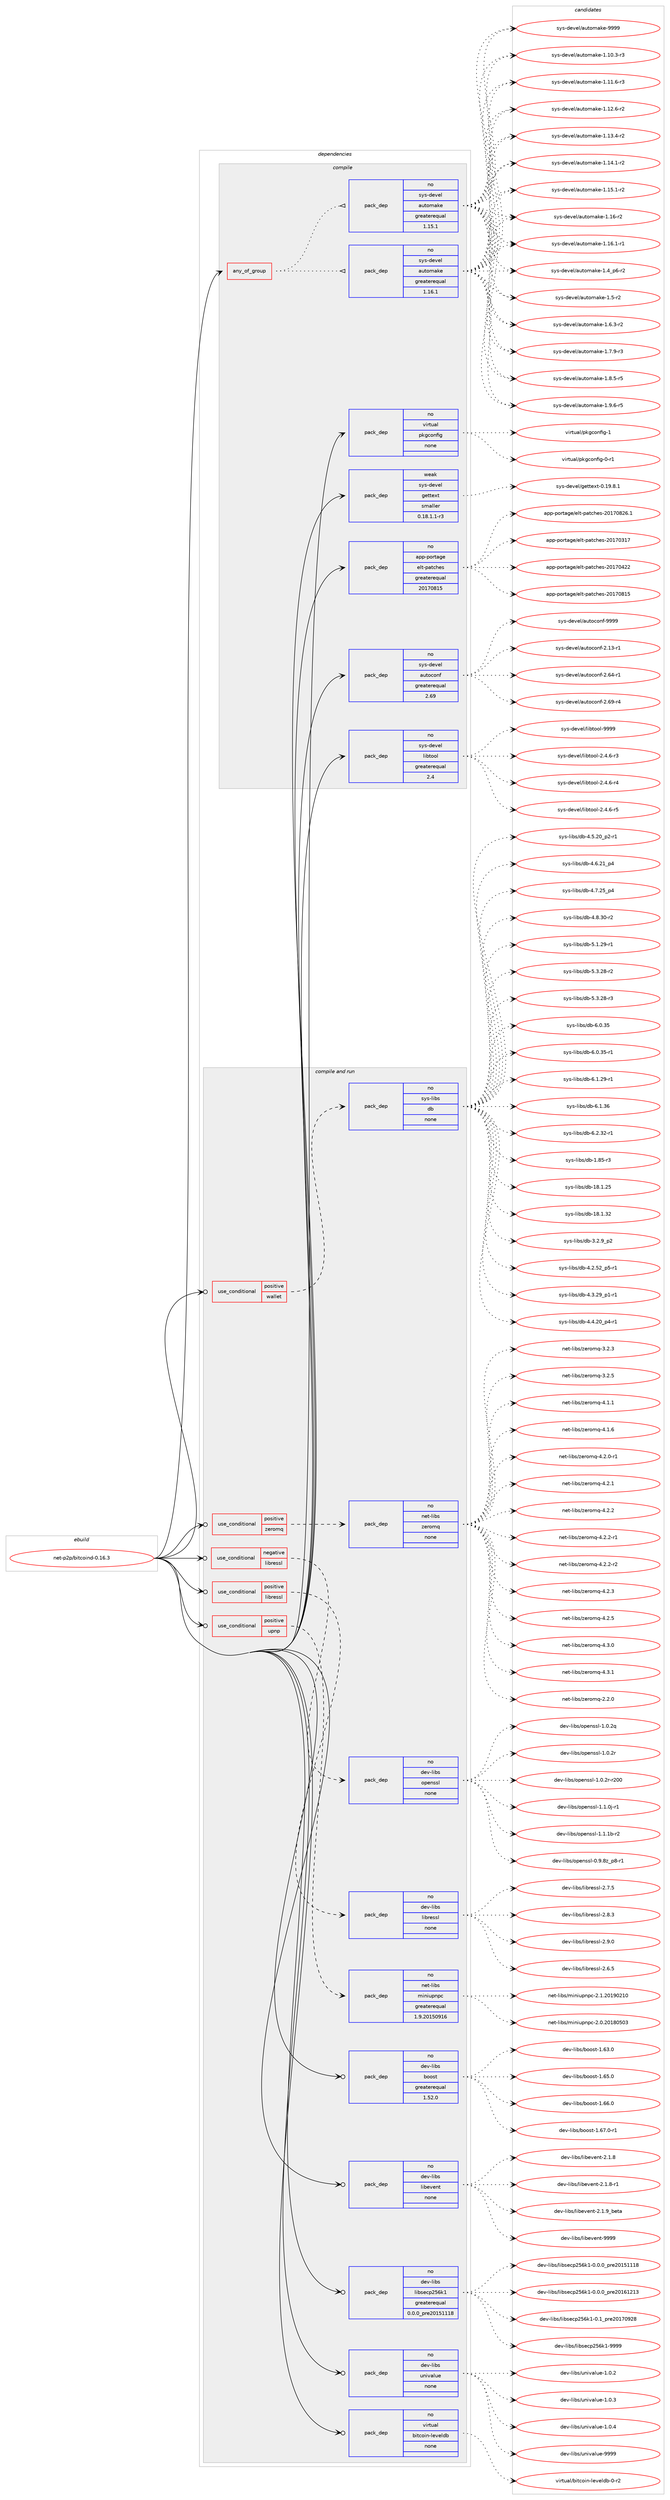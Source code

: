 digraph prolog {

# *************
# Graph options
# *************

newrank=true;
concentrate=true;
compound=true;
graph [rankdir=LR,fontname=Helvetica,fontsize=10,ranksep=1.5];#, ranksep=2.5, nodesep=0.2];
edge  [arrowhead=vee];
node  [fontname=Helvetica,fontsize=10];

# **********
# The ebuild
# **********

subgraph cluster_leftcol {
color=gray;
rank=same;
label=<<i>ebuild</i>>;
id [label="net-p2p/bitcoind-0.16.3", color=red, width=4, href="../net-p2p/bitcoind-0.16.3.svg"];
}

# ****************
# The dependencies
# ****************

subgraph cluster_midcol {
color=gray;
label=<<i>dependencies</i>>;
subgraph cluster_compile {
fillcolor="#eeeeee";
style=filled;
label=<<i>compile</i>>;
subgraph any26538 {
dependency1675123 [label=<<TABLE BORDER="0" CELLBORDER="1" CELLSPACING="0" CELLPADDING="4"><TR><TD CELLPADDING="10">any_of_group</TD></TR></TABLE>>, shape=none, color=red];subgraph pack1197833 {
dependency1675124 [label=<<TABLE BORDER="0" CELLBORDER="1" CELLSPACING="0" CELLPADDING="4" WIDTH="220"><TR><TD ROWSPAN="6" CELLPADDING="30">pack_dep</TD></TR><TR><TD WIDTH="110">no</TD></TR><TR><TD>sys-devel</TD></TR><TR><TD>automake</TD></TR><TR><TD>greaterequal</TD></TR><TR><TD>1.16.1</TD></TR></TABLE>>, shape=none, color=blue];
}
dependency1675123:e -> dependency1675124:w [weight=20,style="dotted",arrowhead="oinv"];
subgraph pack1197834 {
dependency1675125 [label=<<TABLE BORDER="0" CELLBORDER="1" CELLSPACING="0" CELLPADDING="4" WIDTH="220"><TR><TD ROWSPAN="6" CELLPADDING="30">pack_dep</TD></TR><TR><TD WIDTH="110">no</TD></TR><TR><TD>sys-devel</TD></TR><TR><TD>automake</TD></TR><TR><TD>greaterequal</TD></TR><TR><TD>1.15.1</TD></TR></TABLE>>, shape=none, color=blue];
}
dependency1675123:e -> dependency1675125:w [weight=20,style="dotted",arrowhead="oinv"];
}
id:e -> dependency1675123:w [weight=20,style="solid",arrowhead="vee"];
subgraph pack1197835 {
dependency1675126 [label=<<TABLE BORDER="0" CELLBORDER="1" CELLSPACING="0" CELLPADDING="4" WIDTH="220"><TR><TD ROWSPAN="6" CELLPADDING="30">pack_dep</TD></TR><TR><TD WIDTH="110">no</TD></TR><TR><TD>app-portage</TD></TR><TR><TD>elt-patches</TD></TR><TR><TD>greaterequal</TD></TR><TR><TD>20170815</TD></TR></TABLE>>, shape=none, color=blue];
}
id:e -> dependency1675126:w [weight=20,style="solid",arrowhead="vee"];
subgraph pack1197836 {
dependency1675127 [label=<<TABLE BORDER="0" CELLBORDER="1" CELLSPACING="0" CELLPADDING="4" WIDTH="220"><TR><TD ROWSPAN="6" CELLPADDING="30">pack_dep</TD></TR><TR><TD WIDTH="110">no</TD></TR><TR><TD>sys-devel</TD></TR><TR><TD>autoconf</TD></TR><TR><TD>greaterequal</TD></TR><TR><TD>2.69</TD></TR></TABLE>>, shape=none, color=blue];
}
id:e -> dependency1675127:w [weight=20,style="solid",arrowhead="vee"];
subgraph pack1197837 {
dependency1675128 [label=<<TABLE BORDER="0" CELLBORDER="1" CELLSPACING="0" CELLPADDING="4" WIDTH="220"><TR><TD ROWSPAN="6" CELLPADDING="30">pack_dep</TD></TR><TR><TD WIDTH="110">no</TD></TR><TR><TD>sys-devel</TD></TR><TR><TD>libtool</TD></TR><TR><TD>greaterequal</TD></TR><TR><TD>2.4</TD></TR></TABLE>>, shape=none, color=blue];
}
id:e -> dependency1675128:w [weight=20,style="solid",arrowhead="vee"];
subgraph pack1197838 {
dependency1675129 [label=<<TABLE BORDER="0" CELLBORDER="1" CELLSPACING="0" CELLPADDING="4" WIDTH="220"><TR><TD ROWSPAN="6" CELLPADDING="30">pack_dep</TD></TR><TR><TD WIDTH="110">no</TD></TR><TR><TD>virtual</TD></TR><TR><TD>pkgconfig</TD></TR><TR><TD>none</TD></TR><TR><TD></TD></TR></TABLE>>, shape=none, color=blue];
}
id:e -> dependency1675129:w [weight=20,style="solid",arrowhead="vee"];
subgraph pack1197839 {
dependency1675130 [label=<<TABLE BORDER="0" CELLBORDER="1" CELLSPACING="0" CELLPADDING="4" WIDTH="220"><TR><TD ROWSPAN="6" CELLPADDING="30">pack_dep</TD></TR><TR><TD WIDTH="110">weak</TD></TR><TR><TD>sys-devel</TD></TR><TR><TD>gettext</TD></TR><TR><TD>smaller</TD></TR><TR><TD>0.18.1.1-r3</TD></TR></TABLE>>, shape=none, color=blue];
}
id:e -> dependency1675130:w [weight=20,style="solid",arrowhead="vee"];
}
subgraph cluster_compileandrun {
fillcolor="#eeeeee";
style=filled;
label=<<i>compile and run</i>>;
subgraph cond449922 {
dependency1675131 [label=<<TABLE BORDER="0" CELLBORDER="1" CELLSPACING="0" CELLPADDING="4"><TR><TD ROWSPAN="3" CELLPADDING="10">use_conditional</TD></TR><TR><TD>negative</TD></TR><TR><TD>libressl</TD></TR></TABLE>>, shape=none, color=red];
subgraph pack1197840 {
dependency1675132 [label=<<TABLE BORDER="0" CELLBORDER="1" CELLSPACING="0" CELLPADDING="4" WIDTH="220"><TR><TD ROWSPAN="6" CELLPADDING="30">pack_dep</TD></TR><TR><TD WIDTH="110">no</TD></TR><TR><TD>dev-libs</TD></TR><TR><TD>openssl</TD></TR><TR><TD>none</TD></TR><TR><TD></TD></TR></TABLE>>, shape=none, color=blue];
}
dependency1675131:e -> dependency1675132:w [weight=20,style="dashed",arrowhead="vee"];
}
id:e -> dependency1675131:w [weight=20,style="solid",arrowhead="odotvee"];
subgraph cond449923 {
dependency1675133 [label=<<TABLE BORDER="0" CELLBORDER="1" CELLSPACING="0" CELLPADDING="4"><TR><TD ROWSPAN="3" CELLPADDING="10">use_conditional</TD></TR><TR><TD>positive</TD></TR><TR><TD>libressl</TD></TR></TABLE>>, shape=none, color=red];
subgraph pack1197841 {
dependency1675134 [label=<<TABLE BORDER="0" CELLBORDER="1" CELLSPACING="0" CELLPADDING="4" WIDTH="220"><TR><TD ROWSPAN="6" CELLPADDING="30">pack_dep</TD></TR><TR><TD WIDTH="110">no</TD></TR><TR><TD>dev-libs</TD></TR><TR><TD>libressl</TD></TR><TR><TD>none</TD></TR><TR><TD></TD></TR></TABLE>>, shape=none, color=blue];
}
dependency1675133:e -> dependency1675134:w [weight=20,style="dashed",arrowhead="vee"];
}
id:e -> dependency1675133:w [weight=20,style="solid",arrowhead="odotvee"];
subgraph cond449924 {
dependency1675135 [label=<<TABLE BORDER="0" CELLBORDER="1" CELLSPACING="0" CELLPADDING="4"><TR><TD ROWSPAN="3" CELLPADDING="10">use_conditional</TD></TR><TR><TD>positive</TD></TR><TR><TD>upnp</TD></TR></TABLE>>, shape=none, color=red];
subgraph pack1197842 {
dependency1675136 [label=<<TABLE BORDER="0" CELLBORDER="1" CELLSPACING="0" CELLPADDING="4" WIDTH="220"><TR><TD ROWSPAN="6" CELLPADDING="30">pack_dep</TD></TR><TR><TD WIDTH="110">no</TD></TR><TR><TD>net-libs</TD></TR><TR><TD>miniupnpc</TD></TR><TR><TD>greaterequal</TD></TR><TR><TD>1.9.20150916</TD></TR></TABLE>>, shape=none, color=blue];
}
dependency1675135:e -> dependency1675136:w [weight=20,style="dashed",arrowhead="vee"];
}
id:e -> dependency1675135:w [weight=20,style="solid",arrowhead="odotvee"];
subgraph cond449925 {
dependency1675137 [label=<<TABLE BORDER="0" CELLBORDER="1" CELLSPACING="0" CELLPADDING="4"><TR><TD ROWSPAN="3" CELLPADDING="10">use_conditional</TD></TR><TR><TD>positive</TD></TR><TR><TD>wallet</TD></TR></TABLE>>, shape=none, color=red];
subgraph pack1197843 {
dependency1675138 [label=<<TABLE BORDER="0" CELLBORDER="1" CELLSPACING="0" CELLPADDING="4" WIDTH="220"><TR><TD ROWSPAN="6" CELLPADDING="30">pack_dep</TD></TR><TR><TD WIDTH="110">no</TD></TR><TR><TD>sys-libs</TD></TR><TR><TD>db</TD></TR><TR><TD>none</TD></TR><TR><TD></TD></TR></TABLE>>, shape=none, color=blue];
}
dependency1675137:e -> dependency1675138:w [weight=20,style="dashed",arrowhead="vee"];
}
id:e -> dependency1675137:w [weight=20,style="solid",arrowhead="odotvee"];
subgraph cond449926 {
dependency1675139 [label=<<TABLE BORDER="0" CELLBORDER="1" CELLSPACING="0" CELLPADDING="4"><TR><TD ROWSPAN="3" CELLPADDING="10">use_conditional</TD></TR><TR><TD>positive</TD></TR><TR><TD>zeromq</TD></TR></TABLE>>, shape=none, color=red];
subgraph pack1197844 {
dependency1675140 [label=<<TABLE BORDER="0" CELLBORDER="1" CELLSPACING="0" CELLPADDING="4" WIDTH="220"><TR><TD ROWSPAN="6" CELLPADDING="30">pack_dep</TD></TR><TR><TD WIDTH="110">no</TD></TR><TR><TD>net-libs</TD></TR><TR><TD>zeromq</TD></TR><TR><TD>none</TD></TR><TR><TD></TD></TR></TABLE>>, shape=none, color=blue];
}
dependency1675139:e -> dependency1675140:w [weight=20,style="dashed",arrowhead="vee"];
}
id:e -> dependency1675139:w [weight=20,style="solid",arrowhead="odotvee"];
subgraph pack1197845 {
dependency1675141 [label=<<TABLE BORDER="0" CELLBORDER="1" CELLSPACING="0" CELLPADDING="4" WIDTH="220"><TR><TD ROWSPAN="6" CELLPADDING="30">pack_dep</TD></TR><TR><TD WIDTH="110">no</TD></TR><TR><TD>dev-libs</TD></TR><TR><TD>boost</TD></TR><TR><TD>greaterequal</TD></TR><TR><TD>1.52.0</TD></TR></TABLE>>, shape=none, color=blue];
}
id:e -> dependency1675141:w [weight=20,style="solid",arrowhead="odotvee"];
subgraph pack1197846 {
dependency1675142 [label=<<TABLE BORDER="0" CELLBORDER="1" CELLSPACING="0" CELLPADDING="4" WIDTH="220"><TR><TD ROWSPAN="6" CELLPADDING="30">pack_dep</TD></TR><TR><TD WIDTH="110">no</TD></TR><TR><TD>dev-libs</TD></TR><TR><TD>libevent</TD></TR><TR><TD>none</TD></TR><TR><TD></TD></TR></TABLE>>, shape=none, color=blue];
}
id:e -> dependency1675142:w [weight=20,style="solid",arrowhead="odotvee"];
subgraph pack1197847 {
dependency1675143 [label=<<TABLE BORDER="0" CELLBORDER="1" CELLSPACING="0" CELLPADDING="4" WIDTH="220"><TR><TD ROWSPAN="6" CELLPADDING="30">pack_dep</TD></TR><TR><TD WIDTH="110">no</TD></TR><TR><TD>dev-libs</TD></TR><TR><TD>libsecp256k1</TD></TR><TR><TD>greaterequal</TD></TR><TR><TD>0.0.0_pre20151118</TD></TR></TABLE>>, shape=none, color=blue];
}
id:e -> dependency1675143:w [weight=20,style="solid",arrowhead="odotvee"];
subgraph pack1197848 {
dependency1675144 [label=<<TABLE BORDER="0" CELLBORDER="1" CELLSPACING="0" CELLPADDING="4" WIDTH="220"><TR><TD ROWSPAN="6" CELLPADDING="30">pack_dep</TD></TR><TR><TD WIDTH="110">no</TD></TR><TR><TD>dev-libs</TD></TR><TR><TD>univalue</TD></TR><TR><TD>none</TD></TR><TR><TD></TD></TR></TABLE>>, shape=none, color=blue];
}
id:e -> dependency1675144:w [weight=20,style="solid",arrowhead="odotvee"];
subgraph pack1197849 {
dependency1675145 [label=<<TABLE BORDER="0" CELLBORDER="1" CELLSPACING="0" CELLPADDING="4" WIDTH="220"><TR><TD ROWSPAN="6" CELLPADDING="30">pack_dep</TD></TR><TR><TD WIDTH="110">no</TD></TR><TR><TD>virtual</TD></TR><TR><TD>bitcoin-leveldb</TD></TR><TR><TD>none</TD></TR><TR><TD></TD></TR></TABLE>>, shape=none, color=blue];
}
id:e -> dependency1675145:w [weight=20,style="solid",arrowhead="odotvee"];
}
subgraph cluster_run {
fillcolor="#eeeeee";
style=filled;
label=<<i>run</i>>;
}
}

# **************
# The candidates
# **************

subgraph cluster_choices {
rank=same;
color=gray;
label=<<i>candidates</i>>;

subgraph choice1197833 {
color=black;
nodesep=1;
choice11512111545100101118101108479711711611110997107101454946494846514511451 [label="sys-devel/automake-1.10.3-r3", color=red, width=4,href="../sys-devel/automake-1.10.3-r3.svg"];
choice11512111545100101118101108479711711611110997107101454946494946544511451 [label="sys-devel/automake-1.11.6-r3", color=red, width=4,href="../sys-devel/automake-1.11.6-r3.svg"];
choice11512111545100101118101108479711711611110997107101454946495046544511450 [label="sys-devel/automake-1.12.6-r2", color=red, width=4,href="../sys-devel/automake-1.12.6-r2.svg"];
choice11512111545100101118101108479711711611110997107101454946495146524511450 [label="sys-devel/automake-1.13.4-r2", color=red, width=4,href="../sys-devel/automake-1.13.4-r2.svg"];
choice11512111545100101118101108479711711611110997107101454946495246494511450 [label="sys-devel/automake-1.14.1-r2", color=red, width=4,href="../sys-devel/automake-1.14.1-r2.svg"];
choice11512111545100101118101108479711711611110997107101454946495346494511450 [label="sys-devel/automake-1.15.1-r2", color=red, width=4,href="../sys-devel/automake-1.15.1-r2.svg"];
choice1151211154510010111810110847971171161111099710710145494649544511450 [label="sys-devel/automake-1.16-r2", color=red, width=4,href="../sys-devel/automake-1.16-r2.svg"];
choice11512111545100101118101108479711711611110997107101454946495446494511449 [label="sys-devel/automake-1.16.1-r1", color=red, width=4,href="../sys-devel/automake-1.16.1-r1.svg"];
choice115121115451001011181011084797117116111109971071014549465295112544511450 [label="sys-devel/automake-1.4_p6-r2", color=red, width=4,href="../sys-devel/automake-1.4_p6-r2.svg"];
choice11512111545100101118101108479711711611110997107101454946534511450 [label="sys-devel/automake-1.5-r2", color=red, width=4,href="../sys-devel/automake-1.5-r2.svg"];
choice115121115451001011181011084797117116111109971071014549465446514511450 [label="sys-devel/automake-1.6.3-r2", color=red, width=4,href="../sys-devel/automake-1.6.3-r2.svg"];
choice115121115451001011181011084797117116111109971071014549465546574511451 [label="sys-devel/automake-1.7.9-r3", color=red, width=4,href="../sys-devel/automake-1.7.9-r3.svg"];
choice115121115451001011181011084797117116111109971071014549465646534511453 [label="sys-devel/automake-1.8.5-r5", color=red, width=4,href="../sys-devel/automake-1.8.5-r5.svg"];
choice115121115451001011181011084797117116111109971071014549465746544511453 [label="sys-devel/automake-1.9.6-r5", color=red, width=4,href="../sys-devel/automake-1.9.6-r5.svg"];
choice115121115451001011181011084797117116111109971071014557575757 [label="sys-devel/automake-9999", color=red, width=4,href="../sys-devel/automake-9999.svg"];
dependency1675124:e -> choice11512111545100101118101108479711711611110997107101454946494846514511451:w [style=dotted,weight="100"];
dependency1675124:e -> choice11512111545100101118101108479711711611110997107101454946494946544511451:w [style=dotted,weight="100"];
dependency1675124:e -> choice11512111545100101118101108479711711611110997107101454946495046544511450:w [style=dotted,weight="100"];
dependency1675124:e -> choice11512111545100101118101108479711711611110997107101454946495146524511450:w [style=dotted,weight="100"];
dependency1675124:e -> choice11512111545100101118101108479711711611110997107101454946495246494511450:w [style=dotted,weight="100"];
dependency1675124:e -> choice11512111545100101118101108479711711611110997107101454946495346494511450:w [style=dotted,weight="100"];
dependency1675124:e -> choice1151211154510010111810110847971171161111099710710145494649544511450:w [style=dotted,weight="100"];
dependency1675124:e -> choice11512111545100101118101108479711711611110997107101454946495446494511449:w [style=dotted,weight="100"];
dependency1675124:e -> choice115121115451001011181011084797117116111109971071014549465295112544511450:w [style=dotted,weight="100"];
dependency1675124:e -> choice11512111545100101118101108479711711611110997107101454946534511450:w [style=dotted,weight="100"];
dependency1675124:e -> choice115121115451001011181011084797117116111109971071014549465446514511450:w [style=dotted,weight="100"];
dependency1675124:e -> choice115121115451001011181011084797117116111109971071014549465546574511451:w [style=dotted,weight="100"];
dependency1675124:e -> choice115121115451001011181011084797117116111109971071014549465646534511453:w [style=dotted,weight="100"];
dependency1675124:e -> choice115121115451001011181011084797117116111109971071014549465746544511453:w [style=dotted,weight="100"];
dependency1675124:e -> choice115121115451001011181011084797117116111109971071014557575757:w [style=dotted,weight="100"];
}
subgraph choice1197834 {
color=black;
nodesep=1;
choice11512111545100101118101108479711711611110997107101454946494846514511451 [label="sys-devel/automake-1.10.3-r3", color=red, width=4,href="../sys-devel/automake-1.10.3-r3.svg"];
choice11512111545100101118101108479711711611110997107101454946494946544511451 [label="sys-devel/automake-1.11.6-r3", color=red, width=4,href="../sys-devel/automake-1.11.6-r3.svg"];
choice11512111545100101118101108479711711611110997107101454946495046544511450 [label="sys-devel/automake-1.12.6-r2", color=red, width=4,href="../sys-devel/automake-1.12.6-r2.svg"];
choice11512111545100101118101108479711711611110997107101454946495146524511450 [label="sys-devel/automake-1.13.4-r2", color=red, width=4,href="../sys-devel/automake-1.13.4-r2.svg"];
choice11512111545100101118101108479711711611110997107101454946495246494511450 [label="sys-devel/automake-1.14.1-r2", color=red, width=4,href="../sys-devel/automake-1.14.1-r2.svg"];
choice11512111545100101118101108479711711611110997107101454946495346494511450 [label="sys-devel/automake-1.15.1-r2", color=red, width=4,href="../sys-devel/automake-1.15.1-r2.svg"];
choice1151211154510010111810110847971171161111099710710145494649544511450 [label="sys-devel/automake-1.16-r2", color=red, width=4,href="../sys-devel/automake-1.16-r2.svg"];
choice11512111545100101118101108479711711611110997107101454946495446494511449 [label="sys-devel/automake-1.16.1-r1", color=red, width=4,href="../sys-devel/automake-1.16.1-r1.svg"];
choice115121115451001011181011084797117116111109971071014549465295112544511450 [label="sys-devel/automake-1.4_p6-r2", color=red, width=4,href="../sys-devel/automake-1.4_p6-r2.svg"];
choice11512111545100101118101108479711711611110997107101454946534511450 [label="sys-devel/automake-1.5-r2", color=red, width=4,href="../sys-devel/automake-1.5-r2.svg"];
choice115121115451001011181011084797117116111109971071014549465446514511450 [label="sys-devel/automake-1.6.3-r2", color=red, width=4,href="../sys-devel/automake-1.6.3-r2.svg"];
choice115121115451001011181011084797117116111109971071014549465546574511451 [label="sys-devel/automake-1.7.9-r3", color=red, width=4,href="../sys-devel/automake-1.7.9-r3.svg"];
choice115121115451001011181011084797117116111109971071014549465646534511453 [label="sys-devel/automake-1.8.5-r5", color=red, width=4,href="../sys-devel/automake-1.8.5-r5.svg"];
choice115121115451001011181011084797117116111109971071014549465746544511453 [label="sys-devel/automake-1.9.6-r5", color=red, width=4,href="../sys-devel/automake-1.9.6-r5.svg"];
choice115121115451001011181011084797117116111109971071014557575757 [label="sys-devel/automake-9999", color=red, width=4,href="../sys-devel/automake-9999.svg"];
dependency1675125:e -> choice11512111545100101118101108479711711611110997107101454946494846514511451:w [style=dotted,weight="100"];
dependency1675125:e -> choice11512111545100101118101108479711711611110997107101454946494946544511451:w [style=dotted,weight="100"];
dependency1675125:e -> choice11512111545100101118101108479711711611110997107101454946495046544511450:w [style=dotted,weight="100"];
dependency1675125:e -> choice11512111545100101118101108479711711611110997107101454946495146524511450:w [style=dotted,weight="100"];
dependency1675125:e -> choice11512111545100101118101108479711711611110997107101454946495246494511450:w [style=dotted,weight="100"];
dependency1675125:e -> choice11512111545100101118101108479711711611110997107101454946495346494511450:w [style=dotted,weight="100"];
dependency1675125:e -> choice1151211154510010111810110847971171161111099710710145494649544511450:w [style=dotted,weight="100"];
dependency1675125:e -> choice11512111545100101118101108479711711611110997107101454946495446494511449:w [style=dotted,weight="100"];
dependency1675125:e -> choice115121115451001011181011084797117116111109971071014549465295112544511450:w [style=dotted,weight="100"];
dependency1675125:e -> choice11512111545100101118101108479711711611110997107101454946534511450:w [style=dotted,weight="100"];
dependency1675125:e -> choice115121115451001011181011084797117116111109971071014549465446514511450:w [style=dotted,weight="100"];
dependency1675125:e -> choice115121115451001011181011084797117116111109971071014549465546574511451:w [style=dotted,weight="100"];
dependency1675125:e -> choice115121115451001011181011084797117116111109971071014549465646534511453:w [style=dotted,weight="100"];
dependency1675125:e -> choice115121115451001011181011084797117116111109971071014549465746544511453:w [style=dotted,weight="100"];
dependency1675125:e -> choice115121115451001011181011084797117116111109971071014557575757:w [style=dotted,weight="100"];
}
subgraph choice1197835 {
color=black;
nodesep=1;
choice97112112451121111141169710310147101108116451129711699104101115455048495548514955 [label="app-portage/elt-patches-20170317", color=red, width=4,href="../app-portage/elt-patches-20170317.svg"];
choice97112112451121111141169710310147101108116451129711699104101115455048495548525050 [label="app-portage/elt-patches-20170422", color=red, width=4,href="../app-portage/elt-patches-20170422.svg"];
choice97112112451121111141169710310147101108116451129711699104101115455048495548564953 [label="app-portage/elt-patches-20170815", color=red, width=4,href="../app-portage/elt-patches-20170815.svg"];
choice971121124511211111411697103101471011081164511297116991041011154550484955485650544649 [label="app-portage/elt-patches-20170826.1", color=red, width=4,href="../app-portage/elt-patches-20170826.1.svg"];
dependency1675126:e -> choice97112112451121111141169710310147101108116451129711699104101115455048495548514955:w [style=dotted,weight="100"];
dependency1675126:e -> choice97112112451121111141169710310147101108116451129711699104101115455048495548525050:w [style=dotted,weight="100"];
dependency1675126:e -> choice97112112451121111141169710310147101108116451129711699104101115455048495548564953:w [style=dotted,weight="100"];
dependency1675126:e -> choice971121124511211111411697103101471011081164511297116991041011154550484955485650544649:w [style=dotted,weight="100"];
}
subgraph choice1197836 {
color=black;
nodesep=1;
choice1151211154510010111810110847971171161119911111010245504649514511449 [label="sys-devel/autoconf-2.13-r1", color=red, width=4,href="../sys-devel/autoconf-2.13-r1.svg"];
choice1151211154510010111810110847971171161119911111010245504654524511449 [label="sys-devel/autoconf-2.64-r1", color=red, width=4,href="../sys-devel/autoconf-2.64-r1.svg"];
choice1151211154510010111810110847971171161119911111010245504654574511452 [label="sys-devel/autoconf-2.69-r4", color=red, width=4,href="../sys-devel/autoconf-2.69-r4.svg"];
choice115121115451001011181011084797117116111991111101024557575757 [label="sys-devel/autoconf-9999", color=red, width=4,href="../sys-devel/autoconf-9999.svg"];
dependency1675127:e -> choice1151211154510010111810110847971171161119911111010245504649514511449:w [style=dotted,weight="100"];
dependency1675127:e -> choice1151211154510010111810110847971171161119911111010245504654524511449:w [style=dotted,weight="100"];
dependency1675127:e -> choice1151211154510010111810110847971171161119911111010245504654574511452:w [style=dotted,weight="100"];
dependency1675127:e -> choice115121115451001011181011084797117116111991111101024557575757:w [style=dotted,weight="100"];
}
subgraph choice1197837 {
color=black;
nodesep=1;
choice1151211154510010111810110847108105981161111111084550465246544511451 [label="sys-devel/libtool-2.4.6-r3", color=red, width=4,href="../sys-devel/libtool-2.4.6-r3.svg"];
choice1151211154510010111810110847108105981161111111084550465246544511452 [label="sys-devel/libtool-2.4.6-r4", color=red, width=4,href="../sys-devel/libtool-2.4.6-r4.svg"];
choice1151211154510010111810110847108105981161111111084550465246544511453 [label="sys-devel/libtool-2.4.6-r5", color=red, width=4,href="../sys-devel/libtool-2.4.6-r5.svg"];
choice1151211154510010111810110847108105981161111111084557575757 [label="sys-devel/libtool-9999", color=red, width=4,href="../sys-devel/libtool-9999.svg"];
dependency1675128:e -> choice1151211154510010111810110847108105981161111111084550465246544511451:w [style=dotted,weight="100"];
dependency1675128:e -> choice1151211154510010111810110847108105981161111111084550465246544511452:w [style=dotted,weight="100"];
dependency1675128:e -> choice1151211154510010111810110847108105981161111111084550465246544511453:w [style=dotted,weight="100"];
dependency1675128:e -> choice1151211154510010111810110847108105981161111111084557575757:w [style=dotted,weight="100"];
}
subgraph choice1197838 {
color=black;
nodesep=1;
choice11810511411611797108471121071039911111010210510345484511449 [label="virtual/pkgconfig-0-r1", color=red, width=4,href="../virtual/pkgconfig-0-r1.svg"];
choice1181051141161179710847112107103991111101021051034549 [label="virtual/pkgconfig-1", color=red, width=4,href="../virtual/pkgconfig-1.svg"];
dependency1675129:e -> choice11810511411611797108471121071039911111010210510345484511449:w [style=dotted,weight="100"];
dependency1675129:e -> choice1181051141161179710847112107103991111101021051034549:w [style=dotted,weight="100"];
}
subgraph choice1197839 {
color=black;
nodesep=1;
choice1151211154510010111810110847103101116116101120116454846495746564649 [label="sys-devel/gettext-0.19.8.1", color=red, width=4,href="../sys-devel/gettext-0.19.8.1.svg"];
dependency1675130:e -> choice1151211154510010111810110847103101116116101120116454846495746564649:w [style=dotted,weight="100"];
}
subgraph choice1197840 {
color=black;
nodesep=1;
choice10010111845108105981154711111210111011511510845484657465612295112564511449 [label="dev-libs/openssl-0.9.8z_p8-r1", color=red, width=4,href="../dev-libs/openssl-0.9.8z_p8-r1.svg"];
choice100101118451081059811547111112101110115115108454946484650113 [label="dev-libs/openssl-1.0.2q", color=red, width=4,href="../dev-libs/openssl-1.0.2q.svg"];
choice100101118451081059811547111112101110115115108454946484650114 [label="dev-libs/openssl-1.0.2r", color=red, width=4,href="../dev-libs/openssl-1.0.2r.svg"];
choice10010111845108105981154711111210111011511510845494648465011445114504848 [label="dev-libs/openssl-1.0.2r-r200", color=red, width=4,href="../dev-libs/openssl-1.0.2r-r200.svg"];
choice1001011184510810598115471111121011101151151084549464946481064511449 [label="dev-libs/openssl-1.1.0j-r1", color=red, width=4,href="../dev-libs/openssl-1.1.0j-r1.svg"];
choice100101118451081059811547111112101110115115108454946494649984511450 [label="dev-libs/openssl-1.1.1b-r2", color=red, width=4,href="../dev-libs/openssl-1.1.1b-r2.svg"];
dependency1675132:e -> choice10010111845108105981154711111210111011511510845484657465612295112564511449:w [style=dotted,weight="100"];
dependency1675132:e -> choice100101118451081059811547111112101110115115108454946484650113:w [style=dotted,weight="100"];
dependency1675132:e -> choice100101118451081059811547111112101110115115108454946484650114:w [style=dotted,weight="100"];
dependency1675132:e -> choice10010111845108105981154711111210111011511510845494648465011445114504848:w [style=dotted,weight="100"];
dependency1675132:e -> choice1001011184510810598115471111121011101151151084549464946481064511449:w [style=dotted,weight="100"];
dependency1675132:e -> choice100101118451081059811547111112101110115115108454946494649984511450:w [style=dotted,weight="100"];
}
subgraph choice1197841 {
color=black;
nodesep=1;
choice10010111845108105981154710810598114101115115108455046544653 [label="dev-libs/libressl-2.6.5", color=red, width=4,href="../dev-libs/libressl-2.6.5.svg"];
choice10010111845108105981154710810598114101115115108455046554653 [label="dev-libs/libressl-2.7.5", color=red, width=4,href="../dev-libs/libressl-2.7.5.svg"];
choice10010111845108105981154710810598114101115115108455046564651 [label="dev-libs/libressl-2.8.3", color=red, width=4,href="../dev-libs/libressl-2.8.3.svg"];
choice10010111845108105981154710810598114101115115108455046574648 [label="dev-libs/libressl-2.9.0", color=red, width=4,href="../dev-libs/libressl-2.9.0.svg"];
dependency1675134:e -> choice10010111845108105981154710810598114101115115108455046544653:w [style=dotted,weight="100"];
dependency1675134:e -> choice10010111845108105981154710810598114101115115108455046554653:w [style=dotted,weight="100"];
dependency1675134:e -> choice10010111845108105981154710810598114101115115108455046564651:w [style=dotted,weight="100"];
dependency1675134:e -> choice10010111845108105981154710810598114101115115108455046574648:w [style=dotted,weight="100"];
}
subgraph choice1197842 {
color=black;
nodesep=1;
choice1101011164510810598115471091051101051171121101129945504648465048495648534851 [label="net-libs/miniupnpc-2.0.20180503", color=red, width=4,href="../net-libs/miniupnpc-2.0.20180503.svg"];
choice1101011164510810598115471091051101051171121101129945504649465048495748504948 [label="net-libs/miniupnpc-2.1.20190210", color=red, width=4,href="../net-libs/miniupnpc-2.1.20190210.svg"];
dependency1675136:e -> choice1101011164510810598115471091051101051171121101129945504648465048495648534851:w [style=dotted,weight="100"];
dependency1675136:e -> choice1101011164510810598115471091051101051171121101129945504649465048495748504948:w [style=dotted,weight="100"];
}
subgraph choice1197843 {
color=black;
nodesep=1;
choice1151211154510810598115471009845494656534511451 [label="sys-libs/db-1.85-r3", color=red, width=4,href="../sys-libs/db-1.85-r3.svg"];
choice115121115451081059811547100984549564649465053 [label="sys-libs/db-18.1.25", color=red, width=4,href="../sys-libs/db-18.1.25.svg"];
choice115121115451081059811547100984549564649465150 [label="sys-libs/db-18.1.32", color=red, width=4,href="../sys-libs/db-18.1.32.svg"];
choice115121115451081059811547100984551465046579511250 [label="sys-libs/db-3.2.9_p2", color=red, width=4,href="../sys-libs/db-3.2.9_p2.svg"];
choice115121115451081059811547100984552465046535095112534511449 [label="sys-libs/db-4.2.52_p5-r1", color=red, width=4,href="../sys-libs/db-4.2.52_p5-r1.svg"];
choice115121115451081059811547100984552465146505795112494511449 [label="sys-libs/db-4.3.29_p1-r1", color=red, width=4,href="../sys-libs/db-4.3.29_p1-r1.svg"];
choice115121115451081059811547100984552465246504895112524511449 [label="sys-libs/db-4.4.20_p4-r1", color=red, width=4,href="../sys-libs/db-4.4.20_p4-r1.svg"];
choice115121115451081059811547100984552465346504895112504511449 [label="sys-libs/db-4.5.20_p2-r1", color=red, width=4,href="../sys-libs/db-4.5.20_p2-r1.svg"];
choice11512111545108105981154710098455246544650499511252 [label="sys-libs/db-4.6.21_p4", color=red, width=4,href="../sys-libs/db-4.6.21_p4.svg"];
choice11512111545108105981154710098455246554650539511252 [label="sys-libs/db-4.7.25_p4", color=red, width=4,href="../sys-libs/db-4.7.25_p4.svg"];
choice11512111545108105981154710098455246564651484511450 [label="sys-libs/db-4.8.30-r2", color=red, width=4,href="../sys-libs/db-4.8.30-r2.svg"];
choice11512111545108105981154710098455346494650574511449 [label="sys-libs/db-5.1.29-r1", color=red, width=4,href="../sys-libs/db-5.1.29-r1.svg"];
choice11512111545108105981154710098455346514650564511450 [label="sys-libs/db-5.3.28-r2", color=red, width=4,href="../sys-libs/db-5.3.28-r2.svg"];
choice11512111545108105981154710098455346514650564511451 [label="sys-libs/db-5.3.28-r3", color=red, width=4,href="../sys-libs/db-5.3.28-r3.svg"];
choice1151211154510810598115471009845544648465153 [label="sys-libs/db-6.0.35", color=red, width=4,href="../sys-libs/db-6.0.35.svg"];
choice11512111545108105981154710098455446484651534511449 [label="sys-libs/db-6.0.35-r1", color=red, width=4,href="../sys-libs/db-6.0.35-r1.svg"];
choice11512111545108105981154710098455446494650574511449 [label="sys-libs/db-6.1.29-r1", color=red, width=4,href="../sys-libs/db-6.1.29-r1.svg"];
choice1151211154510810598115471009845544649465154 [label="sys-libs/db-6.1.36", color=red, width=4,href="../sys-libs/db-6.1.36.svg"];
choice11512111545108105981154710098455446504651504511449 [label="sys-libs/db-6.2.32-r1", color=red, width=4,href="../sys-libs/db-6.2.32-r1.svg"];
dependency1675138:e -> choice1151211154510810598115471009845494656534511451:w [style=dotted,weight="100"];
dependency1675138:e -> choice115121115451081059811547100984549564649465053:w [style=dotted,weight="100"];
dependency1675138:e -> choice115121115451081059811547100984549564649465150:w [style=dotted,weight="100"];
dependency1675138:e -> choice115121115451081059811547100984551465046579511250:w [style=dotted,weight="100"];
dependency1675138:e -> choice115121115451081059811547100984552465046535095112534511449:w [style=dotted,weight="100"];
dependency1675138:e -> choice115121115451081059811547100984552465146505795112494511449:w [style=dotted,weight="100"];
dependency1675138:e -> choice115121115451081059811547100984552465246504895112524511449:w [style=dotted,weight="100"];
dependency1675138:e -> choice115121115451081059811547100984552465346504895112504511449:w [style=dotted,weight="100"];
dependency1675138:e -> choice11512111545108105981154710098455246544650499511252:w [style=dotted,weight="100"];
dependency1675138:e -> choice11512111545108105981154710098455246554650539511252:w [style=dotted,weight="100"];
dependency1675138:e -> choice11512111545108105981154710098455246564651484511450:w [style=dotted,weight="100"];
dependency1675138:e -> choice11512111545108105981154710098455346494650574511449:w [style=dotted,weight="100"];
dependency1675138:e -> choice11512111545108105981154710098455346514650564511450:w [style=dotted,weight="100"];
dependency1675138:e -> choice11512111545108105981154710098455346514650564511451:w [style=dotted,weight="100"];
dependency1675138:e -> choice1151211154510810598115471009845544648465153:w [style=dotted,weight="100"];
dependency1675138:e -> choice11512111545108105981154710098455446484651534511449:w [style=dotted,weight="100"];
dependency1675138:e -> choice11512111545108105981154710098455446494650574511449:w [style=dotted,weight="100"];
dependency1675138:e -> choice1151211154510810598115471009845544649465154:w [style=dotted,weight="100"];
dependency1675138:e -> choice11512111545108105981154710098455446504651504511449:w [style=dotted,weight="100"];
}
subgraph choice1197844 {
color=black;
nodesep=1;
choice110101116451081059811547122101114111109113455046504648 [label="net-libs/zeromq-2.2.0", color=red, width=4,href="../net-libs/zeromq-2.2.0.svg"];
choice110101116451081059811547122101114111109113455146504651 [label="net-libs/zeromq-3.2.3", color=red, width=4,href="../net-libs/zeromq-3.2.3.svg"];
choice110101116451081059811547122101114111109113455146504653 [label="net-libs/zeromq-3.2.5", color=red, width=4,href="../net-libs/zeromq-3.2.5.svg"];
choice110101116451081059811547122101114111109113455246494649 [label="net-libs/zeromq-4.1.1", color=red, width=4,href="../net-libs/zeromq-4.1.1.svg"];
choice110101116451081059811547122101114111109113455246494654 [label="net-libs/zeromq-4.1.6", color=red, width=4,href="../net-libs/zeromq-4.1.6.svg"];
choice1101011164510810598115471221011141111091134552465046484511449 [label="net-libs/zeromq-4.2.0-r1", color=red, width=4,href="../net-libs/zeromq-4.2.0-r1.svg"];
choice110101116451081059811547122101114111109113455246504649 [label="net-libs/zeromq-4.2.1", color=red, width=4,href="../net-libs/zeromq-4.2.1.svg"];
choice110101116451081059811547122101114111109113455246504650 [label="net-libs/zeromq-4.2.2", color=red, width=4,href="../net-libs/zeromq-4.2.2.svg"];
choice1101011164510810598115471221011141111091134552465046504511449 [label="net-libs/zeromq-4.2.2-r1", color=red, width=4,href="../net-libs/zeromq-4.2.2-r1.svg"];
choice1101011164510810598115471221011141111091134552465046504511450 [label="net-libs/zeromq-4.2.2-r2", color=red, width=4,href="../net-libs/zeromq-4.2.2-r2.svg"];
choice110101116451081059811547122101114111109113455246504651 [label="net-libs/zeromq-4.2.3", color=red, width=4,href="../net-libs/zeromq-4.2.3.svg"];
choice110101116451081059811547122101114111109113455246504653 [label="net-libs/zeromq-4.2.5", color=red, width=4,href="../net-libs/zeromq-4.2.5.svg"];
choice110101116451081059811547122101114111109113455246514648 [label="net-libs/zeromq-4.3.0", color=red, width=4,href="../net-libs/zeromq-4.3.0.svg"];
choice110101116451081059811547122101114111109113455246514649 [label="net-libs/zeromq-4.3.1", color=red, width=4,href="../net-libs/zeromq-4.3.1.svg"];
dependency1675140:e -> choice110101116451081059811547122101114111109113455046504648:w [style=dotted,weight="100"];
dependency1675140:e -> choice110101116451081059811547122101114111109113455146504651:w [style=dotted,weight="100"];
dependency1675140:e -> choice110101116451081059811547122101114111109113455146504653:w [style=dotted,weight="100"];
dependency1675140:e -> choice110101116451081059811547122101114111109113455246494649:w [style=dotted,weight="100"];
dependency1675140:e -> choice110101116451081059811547122101114111109113455246494654:w [style=dotted,weight="100"];
dependency1675140:e -> choice1101011164510810598115471221011141111091134552465046484511449:w [style=dotted,weight="100"];
dependency1675140:e -> choice110101116451081059811547122101114111109113455246504649:w [style=dotted,weight="100"];
dependency1675140:e -> choice110101116451081059811547122101114111109113455246504650:w [style=dotted,weight="100"];
dependency1675140:e -> choice1101011164510810598115471221011141111091134552465046504511449:w [style=dotted,weight="100"];
dependency1675140:e -> choice1101011164510810598115471221011141111091134552465046504511450:w [style=dotted,weight="100"];
dependency1675140:e -> choice110101116451081059811547122101114111109113455246504651:w [style=dotted,weight="100"];
dependency1675140:e -> choice110101116451081059811547122101114111109113455246504653:w [style=dotted,weight="100"];
dependency1675140:e -> choice110101116451081059811547122101114111109113455246514648:w [style=dotted,weight="100"];
dependency1675140:e -> choice110101116451081059811547122101114111109113455246514649:w [style=dotted,weight="100"];
}
subgraph choice1197845 {
color=black;
nodesep=1;
choice1001011184510810598115479811111111511645494654514648 [label="dev-libs/boost-1.63.0", color=red, width=4,href="../dev-libs/boost-1.63.0.svg"];
choice1001011184510810598115479811111111511645494654534648 [label="dev-libs/boost-1.65.0", color=red, width=4,href="../dev-libs/boost-1.65.0.svg"];
choice1001011184510810598115479811111111511645494654544648 [label="dev-libs/boost-1.66.0", color=red, width=4,href="../dev-libs/boost-1.66.0.svg"];
choice10010111845108105981154798111111115116454946545546484511449 [label="dev-libs/boost-1.67.0-r1", color=red, width=4,href="../dev-libs/boost-1.67.0-r1.svg"];
dependency1675141:e -> choice1001011184510810598115479811111111511645494654514648:w [style=dotted,weight="100"];
dependency1675141:e -> choice1001011184510810598115479811111111511645494654534648:w [style=dotted,weight="100"];
dependency1675141:e -> choice1001011184510810598115479811111111511645494654544648:w [style=dotted,weight="100"];
dependency1675141:e -> choice10010111845108105981154798111111115116454946545546484511449:w [style=dotted,weight="100"];
}
subgraph choice1197846 {
color=black;
nodesep=1;
choice10010111845108105981154710810598101118101110116455046494656 [label="dev-libs/libevent-2.1.8", color=red, width=4,href="../dev-libs/libevent-2.1.8.svg"];
choice100101118451081059811547108105981011181011101164550464946564511449 [label="dev-libs/libevent-2.1.8-r1", color=red, width=4,href="../dev-libs/libevent-2.1.8-r1.svg"];
choice10010111845108105981154710810598101118101110116455046494657959810111697 [label="dev-libs/libevent-2.1.9_beta", color=red, width=4,href="../dev-libs/libevent-2.1.9_beta.svg"];
choice100101118451081059811547108105981011181011101164557575757 [label="dev-libs/libevent-9999", color=red, width=4,href="../dev-libs/libevent-9999.svg"];
dependency1675142:e -> choice10010111845108105981154710810598101118101110116455046494656:w [style=dotted,weight="100"];
dependency1675142:e -> choice100101118451081059811547108105981011181011101164550464946564511449:w [style=dotted,weight="100"];
dependency1675142:e -> choice10010111845108105981154710810598101118101110116455046494657959810111697:w [style=dotted,weight="100"];
dependency1675142:e -> choice100101118451081059811547108105981011181011101164557575757:w [style=dotted,weight="100"];
}
subgraph choice1197847 {
color=black;
nodesep=1;
choice100101118451081059811547108105981151019911250535410749454846484648951121141015048495349494956 [label="dev-libs/libsecp256k1-0.0.0_pre20151118", color=red, width=4,href="../dev-libs/libsecp256k1-0.0.0_pre20151118.svg"];
choice100101118451081059811547108105981151019911250535410749454846484648951121141015048495449504951 [label="dev-libs/libsecp256k1-0.0.0_pre20161213", color=red, width=4,href="../dev-libs/libsecp256k1-0.0.0_pre20161213.svg"];
choice10010111845108105981154710810598115101991125053541074945484649951121141015048495548575056 [label="dev-libs/libsecp256k1-0.1_pre20170928", color=red, width=4,href="../dev-libs/libsecp256k1-0.1_pre20170928.svg"];
choice1001011184510810598115471081059811510199112505354107494557575757 [label="dev-libs/libsecp256k1-9999", color=red, width=4,href="../dev-libs/libsecp256k1-9999.svg"];
dependency1675143:e -> choice100101118451081059811547108105981151019911250535410749454846484648951121141015048495349494956:w [style=dotted,weight="100"];
dependency1675143:e -> choice100101118451081059811547108105981151019911250535410749454846484648951121141015048495449504951:w [style=dotted,weight="100"];
dependency1675143:e -> choice10010111845108105981154710810598115101991125053541074945484649951121141015048495548575056:w [style=dotted,weight="100"];
dependency1675143:e -> choice1001011184510810598115471081059811510199112505354107494557575757:w [style=dotted,weight="100"];
}
subgraph choice1197848 {
color=black;
nodesep=1;
choice10010111845108105981154711711010511897108117101454946484650 [label="dev-libs/univalue-1.0.2", color=red, width=4,href="../dev-libs/univalue-1.0.2.svg"];
choice10010111845108105981154711711010511897108117101454946484651 [label="dev-libs/univalue-1.0.3", color=red, width=4,href="../dev-libs/univalue-1.0.3.svg"];
choice10010111845108105981154711711010511897108117101454946484652 [label="dev-libs/univalue-1.0.4", color=red, width=4,href="../dev-libs/univalue-1.0.4.svg"];
choice100101118451081059811547117110105118971081171014557575757 [label="dev-libs/univalue-9999", color=red, width=4,href="../dev-libs/univalue-9999.svg"];
dependency1675144:e -> choice10010111845108105981154711711010511897108117101454946484650:w [style=dotted,weight="100"];
dependency1675144:e -> choice10010111845108105981154711711010511897108117101454946484651:w [style=dotted,weight="100"];
dependency1675144:e -> choice10010111845108105981154711711010511897108117101454946484652:w [style=dotted,weight="100"];
dependency1675144:e -> choice100101118451081059811547117110105118971081171014557575757:w [style=dotted,weight="100"];
}
subgraph choice1197849 {
color=black;
nodesep=1;
choice11810511411611797108479810511699111105110451081011181011081009845484511450 [label="virtual/bitcoin-leveldb-0-r2", color=red, width=4,href="../virtual/bitcoin-leveldb-0-r2.svg"];
dependency1675145:e -> choice11810511411611797108479810511699111105110451081011181011081009845484511450:w [style=dotted,weight="100"];
}
}

}
